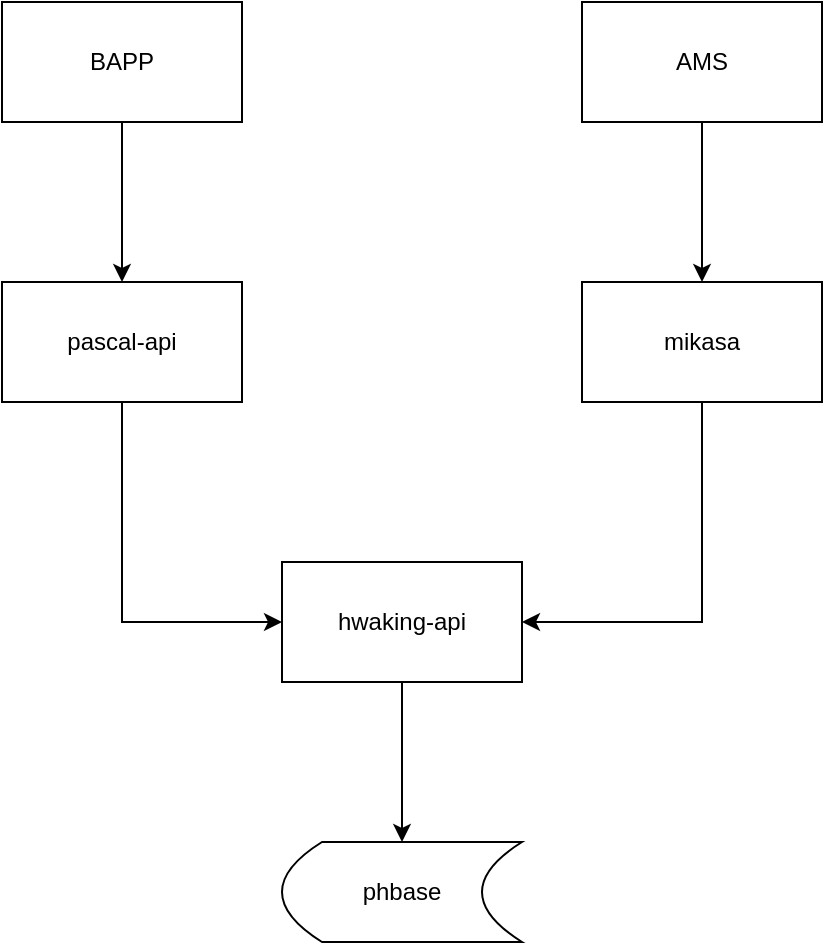 <mxfile version="14.8.6" type="github">
  <diagram id="T9rrbfbzwQXW_6HNB79I" name="Page-1">
    <mxGraphModel dx="1426" dy="769" grid="1" gridSize="10" guides="1" tooltips="1" connect="1" arrows="1" fold="1" page="1" pageScale="1" pageWidth="827" pageHeight="1169" math="0" shadow="0">
      <root>
        <mxCell id="0" />
        <mxCell id="1" parent="0" />
        <mxCell id="7HLi5kw5pJeeP38anPDB-5" value="" style="edgeStyle=orthogonalEdgeStyle;rounded=0;orthogonalLoop=1;jettySize=auto;html=1;" edge="1" parent="1" source="7HLi5kw5pJeeP38anPDB-1" target="7HLi5kw5pJeeP38anPDB-3">
          <mxGeometry relative="1" as="geometry" />
        </mxCell>
        <mxCell id="7HLi5kw5pJeeP38anPDB-1" value="BAPP" style="rounded=0;whiteSpace=wrap;html=1;" vertex="1" parent="1">
          <mxGeometry x="190" y="190" width="120" height="60" as="geometry" />
        </mxCell>
        <mxCell id="7HLi5kw5pJeeP38anPDB-11" value="" style="edgeStyle=orthogonalEdgeStyle;rounded=0;orthogonalLoop=1;jettySize=auto;html=1;" edge="1" parent="1" source="7HLi5kw5pJeeP38anPDB-2" target="7HLi5kw5pJeeP38anPDB-10">
          <mxGeometry relative="1" as="geometry" />
        </mxCell>
        <mxCell id="7HLi5kw5pJeeP38anPDB-2" value="AMS" style="rounded=0;whiteSpace=wrap;html=1;" vertex="1" parent="1">
          <mxGeometry x="480" y="190" width="120" height="60" as="geometry" />
        </mxCell>
        <mxCell id="7HLi5kw5pJeeP38anPDB-6" style="edgeStyle=orthogonalEdgeStyle;rounded=0;orthogonalLoop=1;jettySize=auto;html=1;exitX=0.5;exitY=1;exitDx=0;exitDy=0;entryX=0;entryY=0.5;entryDx=0;entryDy=0;" edge="1" parent="1" source="7HLi5kw5pJeeP38anPDB-3" target="7HLi5kw5pJeeP38anPDB-4">
          <mxGeometry relative="1" as="geometry" />
        </mxCell>
        <mxCell id="7HLi5kw5pJeeP38anPDB-3" value="pascal-api" style="rounded=0;whiteSpace=wrap;html=1;" vertex="1" parent="1">
          <mxGeometry x="190" y="330" width="120" height="60" as="geometry" />
        </mxCell>
        <mxCell id="7HLi5kw5pJeeP38anPDB-9" value="" style="edgeStyle=orthogonalEdgeStyle;rounded=0;orthogonalLoop=1;jettySize=auto;html=1;" edge="1" parent="1" source="7HLi5kw5pJeeP38anPDB-4" target="7HLi5kw5pJeeP38anPDB-8">
          <mxGeometry relative="1" as="geometry" />
        </mxCell>
        <mxCell id="7HLi5kw5pJeeP38anPDB-4" value="hwaking-api" style="rounded=0;whiteSpace=wrap;html=1;" vertex="1" parent="1">
          <mxGeometry x="330" y="470" width="120" height="60" as="geometry" />
        </mxCell>
        <mxCell id="7HLi5kw5pJeeP38anPDB-8" value="phbase" style="shape=dataStorage;whiteSpace=wrap;html=1;fixedSize=1;" vertex="1" parent="1">
          <mxGeometry x="330" y="610" width="120" height="50" as="geometry" />
        </mxCell>
        <mxCell id="7HLi5kw5pJeeP38anPDB-13" value="" style="edgeStyle=orthogonalEdgeStyle;rounded=0;orthogonalLoop=1;jettySize=auto;html=1;entryX=1;entryY=0.5;entryDx=0;entryDy=0;exitX=0.5;exitY=1;exitDx=0;exitDy=0;" edge="1" parent="1" source="7HLi5kw5pJeeP38anPDB-10" target="7HLi5kw5pJeeP38anPDB-4">
          <mxGeometry relative="1" as="geometry">
            <mxPoint x="540" y="470" as="targetPoint" />
          </mxGeometry>
        </mxCell>
        <mxCell id="7HLi5kw5pJeeP38anPDB-10" value="mikasa" style="rounded=0;whiteSpace=wrap;html=1;" vertex="1" parent="1">
          <mxGeometry x="480" y="330" width="120" height="60" as="geometry" />
        </mxCell>
      </root>
    </mxGraphModel>
  </diagram>
</mxfile>
